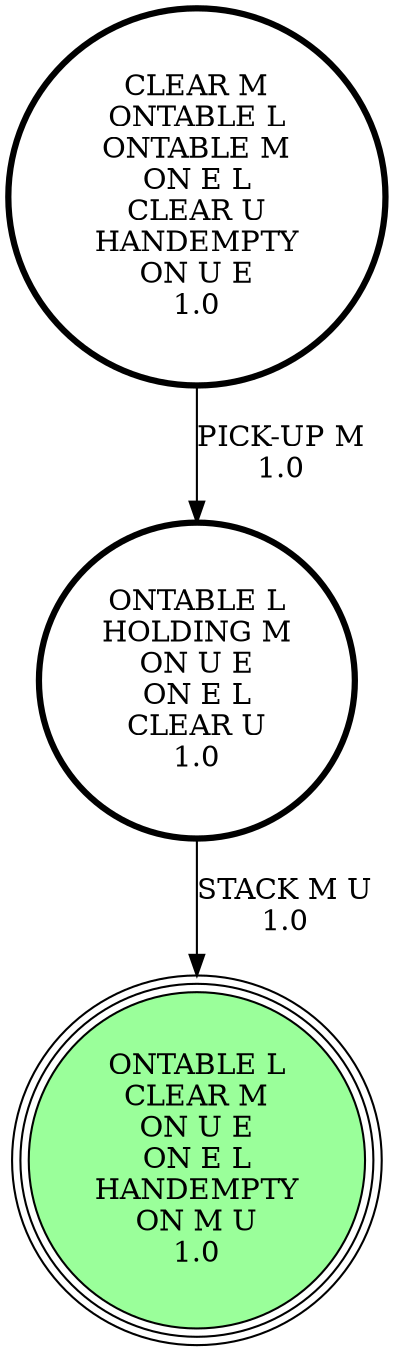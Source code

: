 digraph {
"CLEAR M\nONTABLE L\nONTABLE M\nON E L\nCLEAR U\nHANDEMPTY\nON U E\n1.0\n" -> "ONTABLE L\nHOLDING M\nON U E\nON E L\nCLEAR U\n1.0\n"[label="PICK-UP M\n1.0\n"];
"ONTABLE L\nHOLDING M\nON U E\nON E L\nCLEAR U\n1.0\n" -> "ONTABLE L\nCLEAR M\nON U E\nON E L\nHANDEMPTY\nON M U\n1.0\n"[label="STACK M U\n1.0\n"];
"ONTABLE L\nCLEAR M\nON U E\nON E L\nHANDEMPTY\nON M U\n1.0\n" [shape=circle, style=filled, fillcolor=palegreen1, peripheries=3];
"CLEAR M\nONTABLE L\nONTABLE M\nON E L\nCLEAR U\nHANDEMPTY\nON U E\n1.0\n" [shape=circle, penwidth=3];
"ONTABLE L\nHOLDING M\nON U E\nON E L\nCLEAR U\n1.0\n" [shape=circle, penwidth=3];
"ONTABLE L\nCLEAR M\nON U E\nON E L\nHANDEMPTY\nON M U\n1.0\n" [shape=circle, style=filled, fillcolor=palegreen1, peripheries=3];
}
